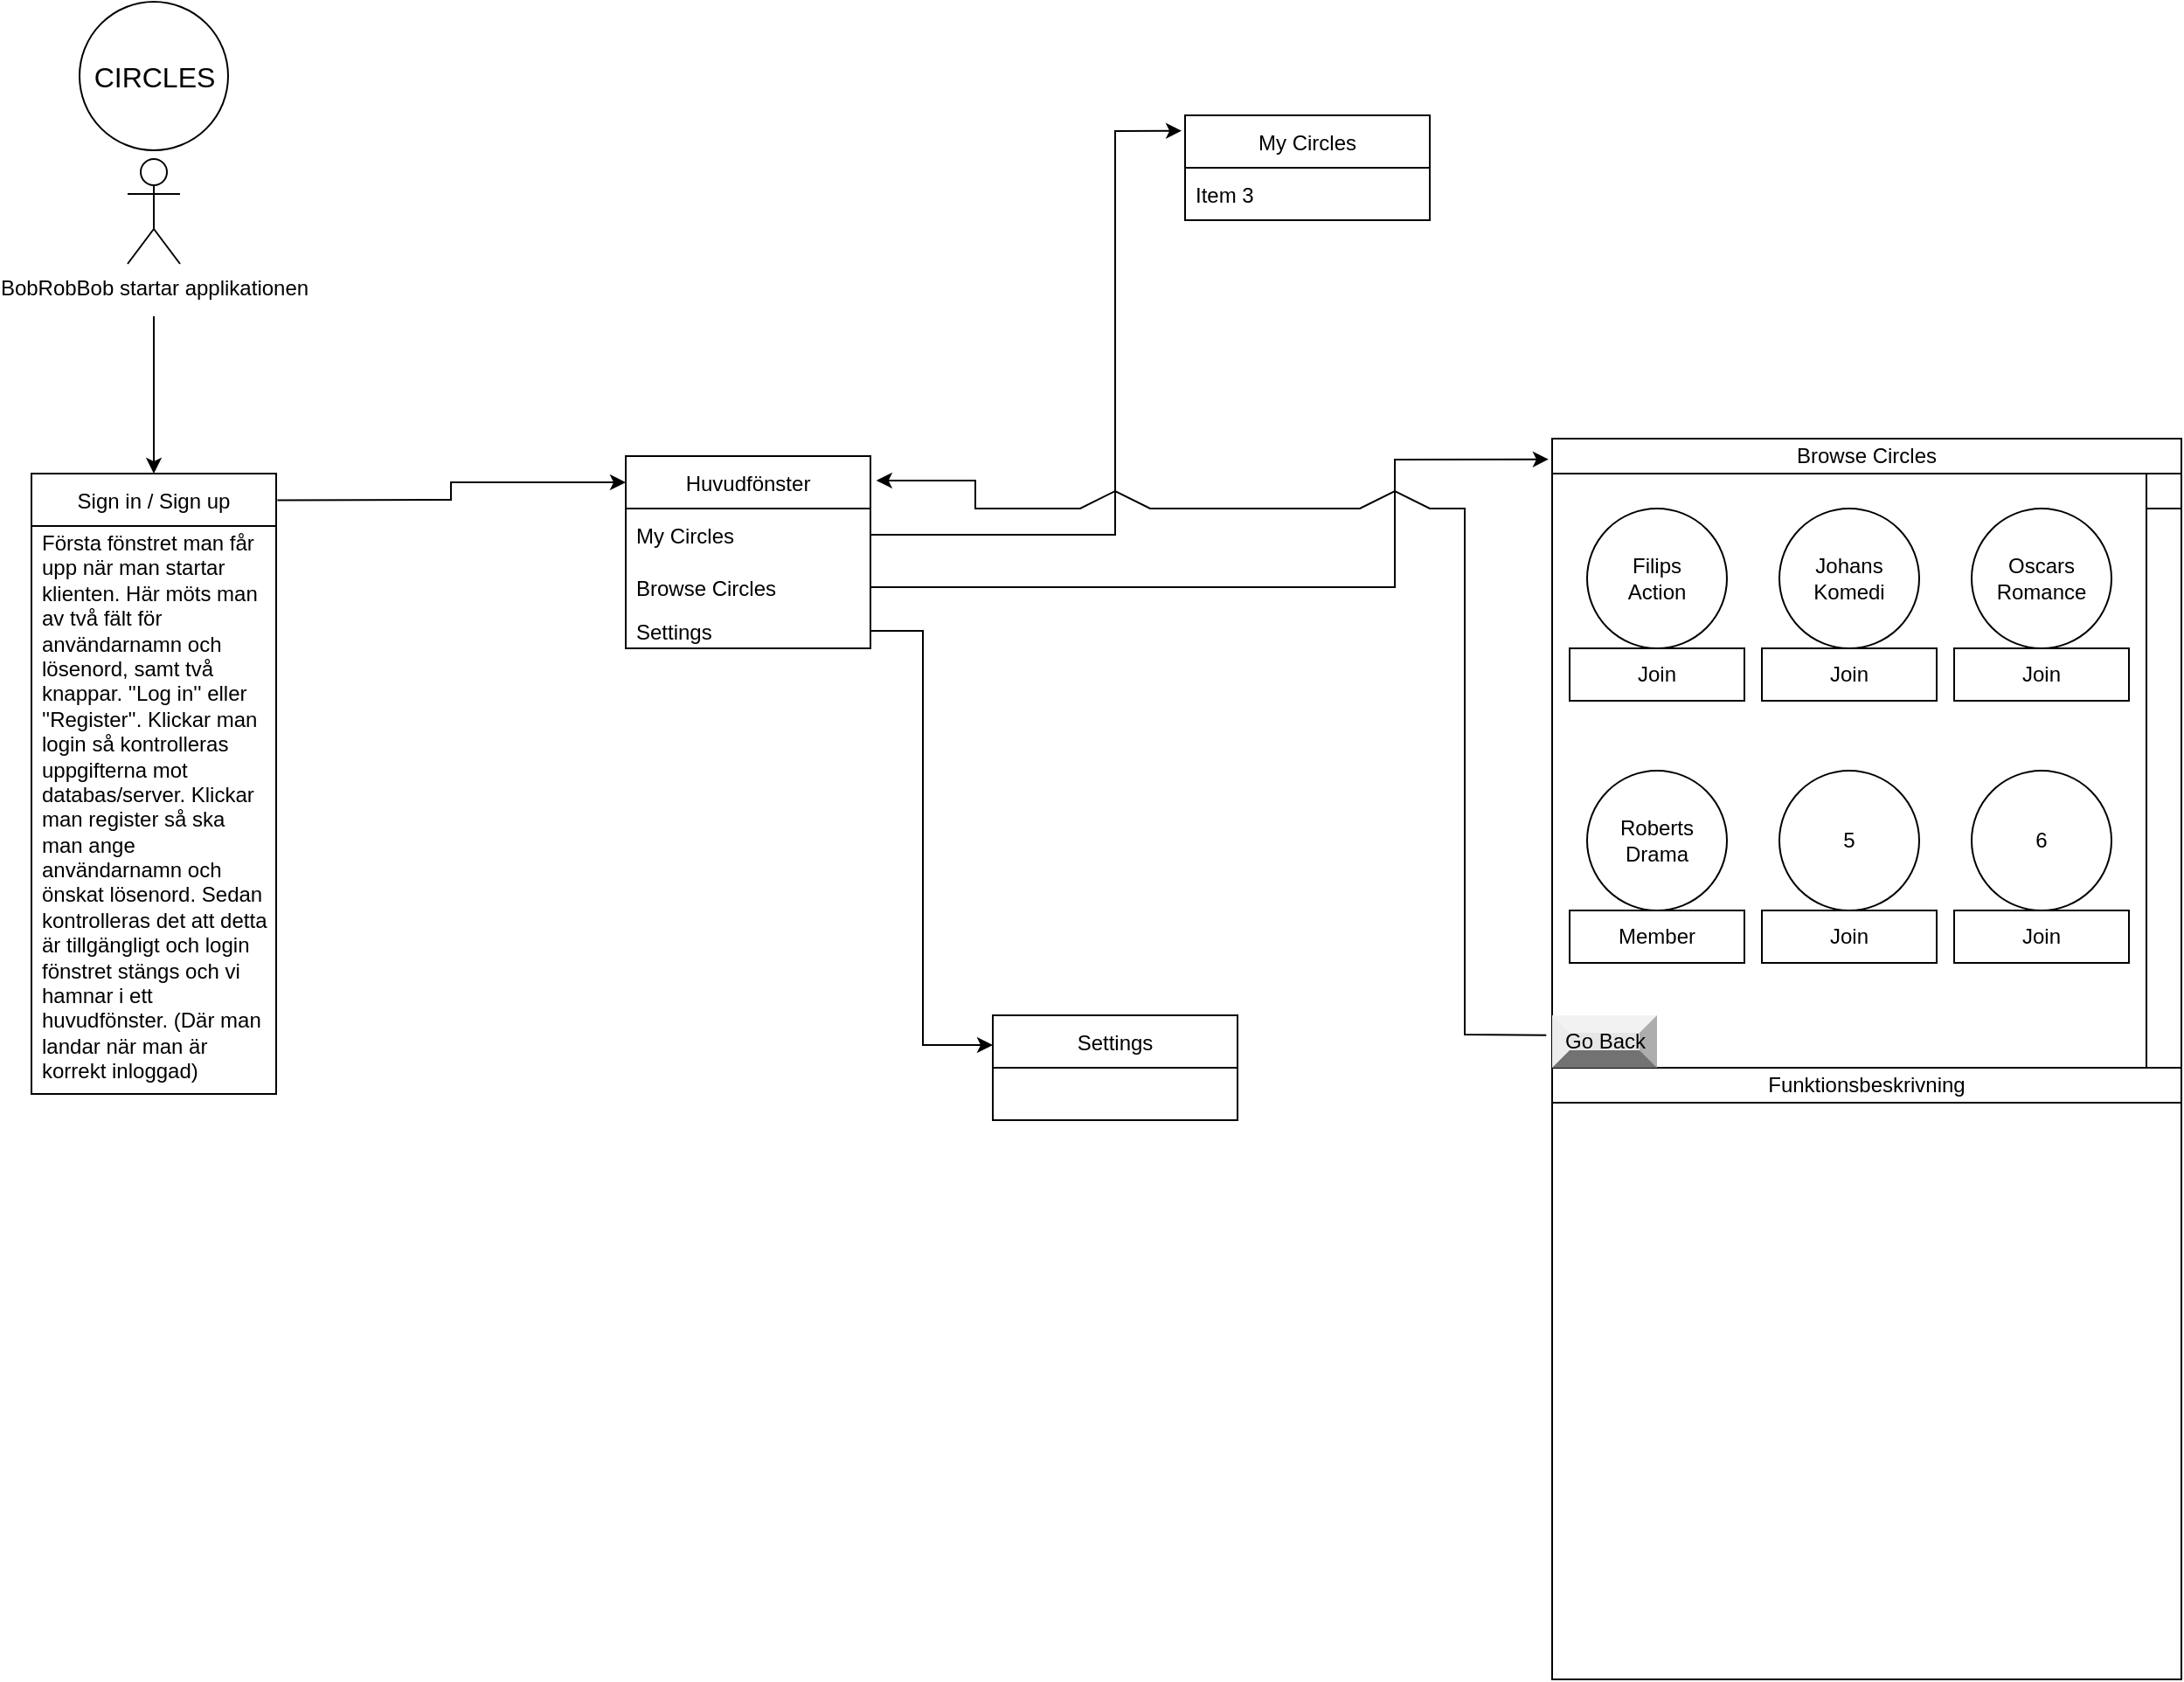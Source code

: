 <mxfile version="16.5.2" type="github">
  <diagram id="p2HajZ41j6ZCVXQFpqO8" name="Page-1">
    <mxGraphModel dx="942" dy="642" grid="1" gridSize="10" guides="1" tooltips="1" connect="1" arrows="1" fold="1" page="1" pageScale="1" pageWidth="40000" pageHeight="40000" math="0" shadow="0">
      <root>
        <mxCell id="0" />
        <mxCell id="1" parent="0" />
        <mxCell id="-XOdeHyJX4b31aOvF6B2-1" value="CIRCLES" style="ellipse;whiteSpace=wrap;html=1;aspect=fixed;rounded=0;fontSize=16;strokeColor=#000000;fillColor=#FFFFFF;" vertex="1" parent="1">
          <mxGeometry x="117.5" y="180" width="85" height="85" as="geometry" />
        </mxCell>
        <mxCell id="-XOdeHyJX4b31aOvF6B2-8" value="Sign in / Sign up" style="swimlane;fontStyle=0;childLayout=stackLayout;horizontal=1;startSize=30;horizontalStack=0;resizeParent=1;resizeParentMax=0;resizeLast=0;collapsible=1;marginBottom=0;" vertex="1" parent="1">
          <mxGeometry x="90" y="450" width="140" height="355" as="geometry" />
        </mxCell>
        <mxCell id="-XOdeHyJX4b31aOvF6B2-9" value="Första fönstret man får upp när man startar klienten. Här möts man av två fält för användarnamn och lösenord, samt två knappar. &#39;&#39;Log in&#39;&#39; eller &#39;&#39;Register&#39;&#39;. Klickar man login så kontrolleras uppgifterna mot databas/server. Klickar man register så ska man ange användarnamn och önskat lösenord. Sedan kontrolleras det att detta är tillgängligt och login fönstret stängs och vi hamnar i ett huvudfönster. (Där man landar när man är korrekt inloggad)&#xa;" style="text;strokeColor=none;fillColor=none;align=left;verticalAlign=middle;spacingLeft=4;spacingRight=4;overflow=hidden;points=[[0,0.5],[1,0.5]];portConstraint=eastwest;rotatable=0;whiteSpace=wrap;" vertex="1" parent="-XOdeHyJX4b31aOvF6B2-8">
          <mxGeometry y="30" width="140" height="325" as="geometry" />
        </mxCell>
        <mxCell id="-XOdeHyJX4b31aOvF6B2-22" value="Huvudfönster" style="swimlane;fontStyle=0;childLayout=stackLayout;horizontal=1;startSize=30;horizontalStack=0;resizeParent=1;resizeParentMax=0;resizeLast=0;collapsible=1;marginBottom=0;" vertex="1" parent="1">
          <mxGeometry x="430" y="440" width="140" height="110" as="geometry" />
        </mxCell>
        <mxCell id="-XOdeHyJX4b31aOvF6B2-23" value="My Circles" style="text;strokeColor=none;fillColor=none;align=left;verticalAlign=middle;spacingLeft=4;spacingRight=4;overflow=hidden;points=[[0,0.5],[1,0.5]];portConstraint=eastwest;rotatable=0;" vertex="1" parent="-XOdeHyJX4b31aOvF6B2-22">
          <mxGeometry y="30" width="140" height="30" as="geometry" />
        </mxCell>
        <mxCell id="-XOdeHyJX4b31aOvF6B2-24" value="Browse Circles" style="text;strokeColor=none;fillColor=none;align=left;verticalAlign=middle;spacingLeft=4;spacingRight=4;overflow=hidden;points=[[0,0.5],[1,0.5]];portConstraint=eastwest;rotatable=0;" vertex="1" parent="-XOdeHyJX4b31aOvF6B2-22">
          <mxGeometry y="60" width="140" height="30" as="geometry" />
        </mxCell>
        <mxCell id="-XOdeHyJX4b31aOvF6B2-25" value="Settings " style="text;strokeColor=none;fillColor=none;align=left;verticalAlign=middle;spacingLeft=4;spacingRight=4;overflow=hidden;points=[[0,0.5],[1,0.5]];portConstraint=eastwest;rotatable=0;" vertex="1" parent="-XOdeHyJX4b31aOvF6B2-22">
          <mxGeometry y="90" width="140" height="20" as="geometry" />
        </mxCell>
        <mxCell id="-XOdeHyJX4b31aOvF6B2-26" value="" style="endArrow=classic;html=1;rounded=0;exitX=1.005;exitY=0.043;exitDx=0;exitDy=0;exitPerimeter=0;" edge="1" parent="1" source="-XOdeHyJX4b31aOvF6B2-8">
          <mxGeometry width="50" height="50" relative="1" as="geometry">
            <mxPoint x="470" y="530" as="sourcePoint" />
            <mxPoint x="430" y="455" as="targetPoint" />
            <Array as="points">
              <mxPoint x="330" y="465" />
              <mxPoint x="330" y="455" />
              <mxPoint x="380" y="455" />
              <mxPoint x="420" y="455" />
            </Array>
          </mxGeometry>
        </mxCell>
        <mxCell id="xkWNYUJY-CJNG6x_o0mZ-2" value="Browse Circles" style="rounded=0;whiteSpace=wrap;html=1;" vertex="1" parent="1">
          <mxGeometry x="960" y="430" width="360" height="20" as="geometry" />
        </mxCell>
        <mxCell id="-XOdeHyJX4b31aOvF6B2-27" value="My Circles" style="swimlane;fontStyle=0;childLayout=stackLayout;horizontal=1;startSize=30;horizontalStack=0;resizeParent=1;resizeParentMax=0;resizeLast=0;collapsible=1;marginBottom=0;" vertex="1" parent="1">
          <mxGeometry x="750" y="245" width="140" height="60" as="geometry" />
        </mxCell>
        <mxCell id="-XOdeHyJX4b31aOvF6B2-30" value="Item 3" style="text;strokeColor=none;fillColor=none;align=left;verticalAlign=middle;spacingLeft=4;spacingRight=4;overflow=hidden;points=[[0,0.5],[1,0.5]];portConstraint=eastwest;rotatable=0;" vertex="1" parent="-XOdeHyJX4b31aOvF6B2-27">
          <mxGeometry y="30" width="140" height="30" as="geometry" />
        </mxCell>
        <mxCell id="xkWNYUJY-CJNG6x_o0mZ-3" value="" style="whiteSpace=wrap;html=1;aspect=fixed;" vertex="1" parent="1">
          <mxGeometry x="960" y="450" width="340" height="340" as="geometry" />
        </mxCell>
        <mxCell id="-XOdeHyJX4b31aOvF6B2-31" value="" style="endArrow=classic;html=1;rounded=0;entryX=-0.014;entryY=0.147;entryDx=0;entryDy=0;entryPerimeter=0;exitX=1;exitY=0.5;exitDx=0;exitDy=0;" edge="1" parent="1" source="-XOdeHyJX4b31aOvF6B2-23" target="-XOdeHyJX4b31aOvF6B2-27">
          <mxGeometry width="50" height="50" relative="1" as="geometry">
            <mxPoint x="470" y="570" as="sourcePoint" />
            <mxPoint x="520" y="520" as="targetPoint" />
            <Array as="points">
              <mxPoint x="710" y="485" />
              <mxPoint x="710" y="254" />
            </Array>
          </mxGeometry>
        </mxCell>
        <mxCell id="xkWNYUJY-CJNG6x_o0mZ-4" value="Filips&lt;br&gt;Action" style="ellipse;whiteSpace=wrap;html=1;aspect=fixed;" vertex="1" parent="1">
          <mxGeometry x="980" y="470" width="80" height="80" as="geometry" />
        </mxCell>
        <mxCell id="xkWNYUJY-CJNG6x_o0mZ-5" value="Johans&lt;br&gt;Komedi" style="ellipse;whiteSpace=wrap;html=1;aspect=fixed;" vertex="1" parent="1">
          <mxGeometry x="1090" y="470" width="80" height="80" as="geometry" />
        </mxCell>
        <mxCell id="xkWNYUJY-CJNG6x_o0mZ-6" value="Oscars&lt;br&gt;Romance" style="ellipse;whiteSpace=wrap;html=1;aspect=fixed;" vertex="1" parent="1">
          <mxGeometry x="1200" y="470" width="80" height="80" as="geometry" />
        </mxCell>
        <mxCell id="xkWNYUJY-CJNG6x_o0mZ-7" value="Roberts&lt;br&gt;Drama" style="ellipse;whiteSpace=wrap;html=1;aspect=fixed;" vertex="1" parent="1">
          <mxGeometry x="980" y="620" width="80" height="80" as="geometry" />
        </mxCell>
        <mxCell id="xkWNYUJY-CJNG6x_o0mZ-8" value="5" style="ellipse;whiteSpace=wrap;html=1;aspect=fixed;" vertex="1" parent="1">
          <mxGeometry x="1090" y="620" width="80" height="80" as="geometry" />
        </mxCell>
        <mxCell id="xkWNYUJY-CJNG6x_o0mZ-9" value="6" style="ellipse;whiteSpace=wrap;html=1;aspect=fixed;" vertex="1" parent="1">
          <mxGeometry x="1200" y="620" width="80" height="80" as="geometry" />
        </mxCell>
        <mxCell id="xkWNYUJY-CJNG6x_o0mZ-10" value="Join" style="rounded=0;whiteSpace=wrap;html=1;" vertex="1" parent="1">
          <mxGeometry x="970" y="550" width="100" height="30" as="geometry" />
        </mxCell>
        <mxCell id="xkWNYUJY-CJNG6x_o0mZ-11" value="Join" style="rounded=0;whiteSpace=wrap;html=1;" vertex="1" parent="1">
          <mxGeometry x="1080" y="550" width="100" height="30" as="geometry" />
        </mxCell>
        <mxCell id="xkWNYUJY-CJNG6x_o0mZ-12" value="Join" style="rounded=0;whiteSpace=wrap;html=1;" vertex="1" parent="1">
          <mxGeometry x="1190" y="550" width="100" height="30" as="geometry" />
        </mxCell>
        <mxCell id="xkWNYUJY-CJNG6x_o0mZ-13" value="Member" style="rounded=0;whiteSpace=wrap;html=1;" vertex="1" parent="1">
          <mxGeometry x="970" y="700" width="100" height="30" as="geometry" />
        </mxCell>
        <mxCell id="xkWNYUJY-CJNG6x_o0mZ-14" value="Join" style="rounded=0;whiteSpace=wrap;html=1;" vertex="1" parent="1">
          <mxGeometry x="1080" y="700" width="100" height="30" as="geometry" />
        </mxCell>
        <mxCell id="xkWNYUJY-CJNG6x_o0mZ-15" value="Join" style="rounded=0;whiteSpace=wrap;html=1;" vertex="1" parent="1">
          <mxGeometry x="1190" y="700" width="100" height="30" as="geometry" />
        </mxCell>
        <mxCell id="xkWNYUJY-CJNG6x_o0mZ-16" value="" style="rounded=0;whiteSpace=wrap;html=1;rotation=90;" vertex="1" parent="1">
          <mxGeometry x="1140" y="610" width="340" height="20" as="geometry" />
        </mxCell>
        <mxCell id="xkWNYUJY-CJNG6x_o0mZ-17" value="" style="rounded=0;whiteSpace=wrap;html=1;" vertex="1" parent="1">
          <mxGeometry x="960" y="810" width="360" height="330" as="geometry" />
        </mxCell>
        <mxCell id="xkWNYUJY-CJNG6x_o0mZ-18" value="&lt;span&gt;Funktionsbeskrivning&lt;/span&gt;" style="rounded=0;whiteSpace=wrap;html=1;" vertex="1" parent="1">
          <mxGeometry x="960" y="790" width="360" height="20" as="geometry" />
        </mxCell>
        <mxCell id="-XOdeHyJX4b31aOvF6B2-32" value="" style="endArrow=classic;html=1;rounded=0;exitX=1;exitY=0.5;exitDx=0;exitDy=0;entryX=-0.006;entryY=-0.024;entryDx=0;entryDy=0;entryPerimeter=0;" edge="1" parent="1" source="-XOdeHyJX4b31aOvF6B2-24" target="xkWNYUJY-CJNG6x_o0mZ-3">
          <mxGeometry width="50" height="50" relative="1" as="geometry">
            <mxPoint x="910" y="610" as="sourcePoint" />
            <mxPoint x="960" y="560" as="targetPoint" />
            <Array as="points">
              <mxPoint x="870" y="515" />
              <mxPoint x="870" y="442" />
            </Array>
          </mxGeometry>
        </mxCell>
        <mxCell id="xkWNYUJY-CJNG6x_o0mZ-19" value="" style="rounded=0;whiteSpace=wrap;html=1;" vertex="1" parent="1">
          <mxGeometry x="1300" y="450" width="20" height="20" as="geometry" />
        </mxCell>
        <mxCell id="-XOdeHyJX4b31aOvF6B2-33" value="BobRobBob startar applikationen" style="shape=umlActor;verticalLabelPosition=bottom;verticalAlign=top;html=1;outlineConnect=0;" vertex="1" parent="1">
          <mxGeometry x="145" y="270" width="30" height="60" as="geometry" />
        </mxCell>
        <mxCell id="-XOdeHyJX4b31aOvF6B2-34" value="" style="endArrow=classic;html=1;rounded=0;entryX=0.5;entryY=0;entryDx=0;entryDy=0;" edge="1" parent="1" target="-XOdeHyJX4b31aOvF6B2-8">
          <mxGeometry width="50" height="50" relative="1" as="geometry">
            <mxPoint x="160" y="360" as="sourcePoint" />
            <mxPoint x="410" y="350" as="targetPoint" />
          </mxGeometry>
        </mxCell>
        <mxCell id="-XOdeHyJX4b31aOvF6B2-35" value="Go Back" style="labelPosition=center;verticalLabelPosition=middle;align=center;html=1;shape=mxgraph.basic.shaded_button;dx=10;fillColor=#E6E6E6;strokeColor=none;" vertex="1" parent="1">
          <mxGeometry x="960" y="760" width="60" height="30" as="geometry" />
        </mxCell>
        <mxCell id="gihYF0l77A3G0Wvorfxp-9" value="Settings" style="swimlane;fontStyle=0;childLayout=stackLayout;horizontal=1;startSize=30;horizontalStack=0;resizeParent=1;resizeParentMax=0;resizeLast=0;collapsible=1;marginBottom=0;" vertex="1" parent="1">
          <mxGeometry x="640" y="760" width="140" height="60" as="geometry" />
        </mxCell>
        <mxCell id="-XOdeHyJX4b31aOvF6B2-36" value="" style="endArrow=classic;html=1;rounded=0;exitX=-0.056;exitY=0.378;exitDx=0;exitDy=0;exitPerimeter=0;entryX=1.024;entryY=0.127;entryDx=0;entryDy=0;entryPerimeter=0;" edge="1" parent="1" source="-XOdeHyJX4b31aOvF6B2-35" target="-XOdeHyJX4b31aOvF6B2-22">
          <mxGeometry width="50" height="50" relative="1" as="geometry">
            <mxPoint x="820" y="710" as="sourcePoint" />
            <mxPoint x="650" y="550" as="targetPoint" />
            <Array as="points">
              <mxPoint x="910" y="771" />
              <mxPoint x="910" y="470" />
              <mxPoint x="890" y="470" />
              <mxPoint x="870" y="460" />
              <mxPoint x="850" y="470" />
              <mxPoint x="730" y="470" />
              <mxPoint x="710" y="460" />
              <mxPoint x="690" y="470" />
              <mxPoint x="630" y="470" />
              <mxPoint x="630" y="454" />
            </Array>
          </mxGeometry>
        </mxCell>
        <mxCell id="gihYF0l77A3G0Wvorfxp-13" value="" style="endArrow=classic;html=1;rounded=0;exitX=1;exitY=0.5;exitDx=0;exitDy=0;" edge="1" parent="1" source="-XOdeHyJX4b31aOvF6B2-25">
          <mxGeometry width="50" height="50" relative="1" as="geometry">
            <mxPoint x="610" y="590" as="sourcePoint" />
            <mxPoint x="640" y="777" as="targetPoint" />
            <Array as="points">
              <mxPoint x="600" y="540" />
              <mxPoint x="600" y="777" />
            </Array>
          </mxGeometry>
        </mxCell>
      </root>
    </mxGraphModel>
  </diagram>
</mxfile>
